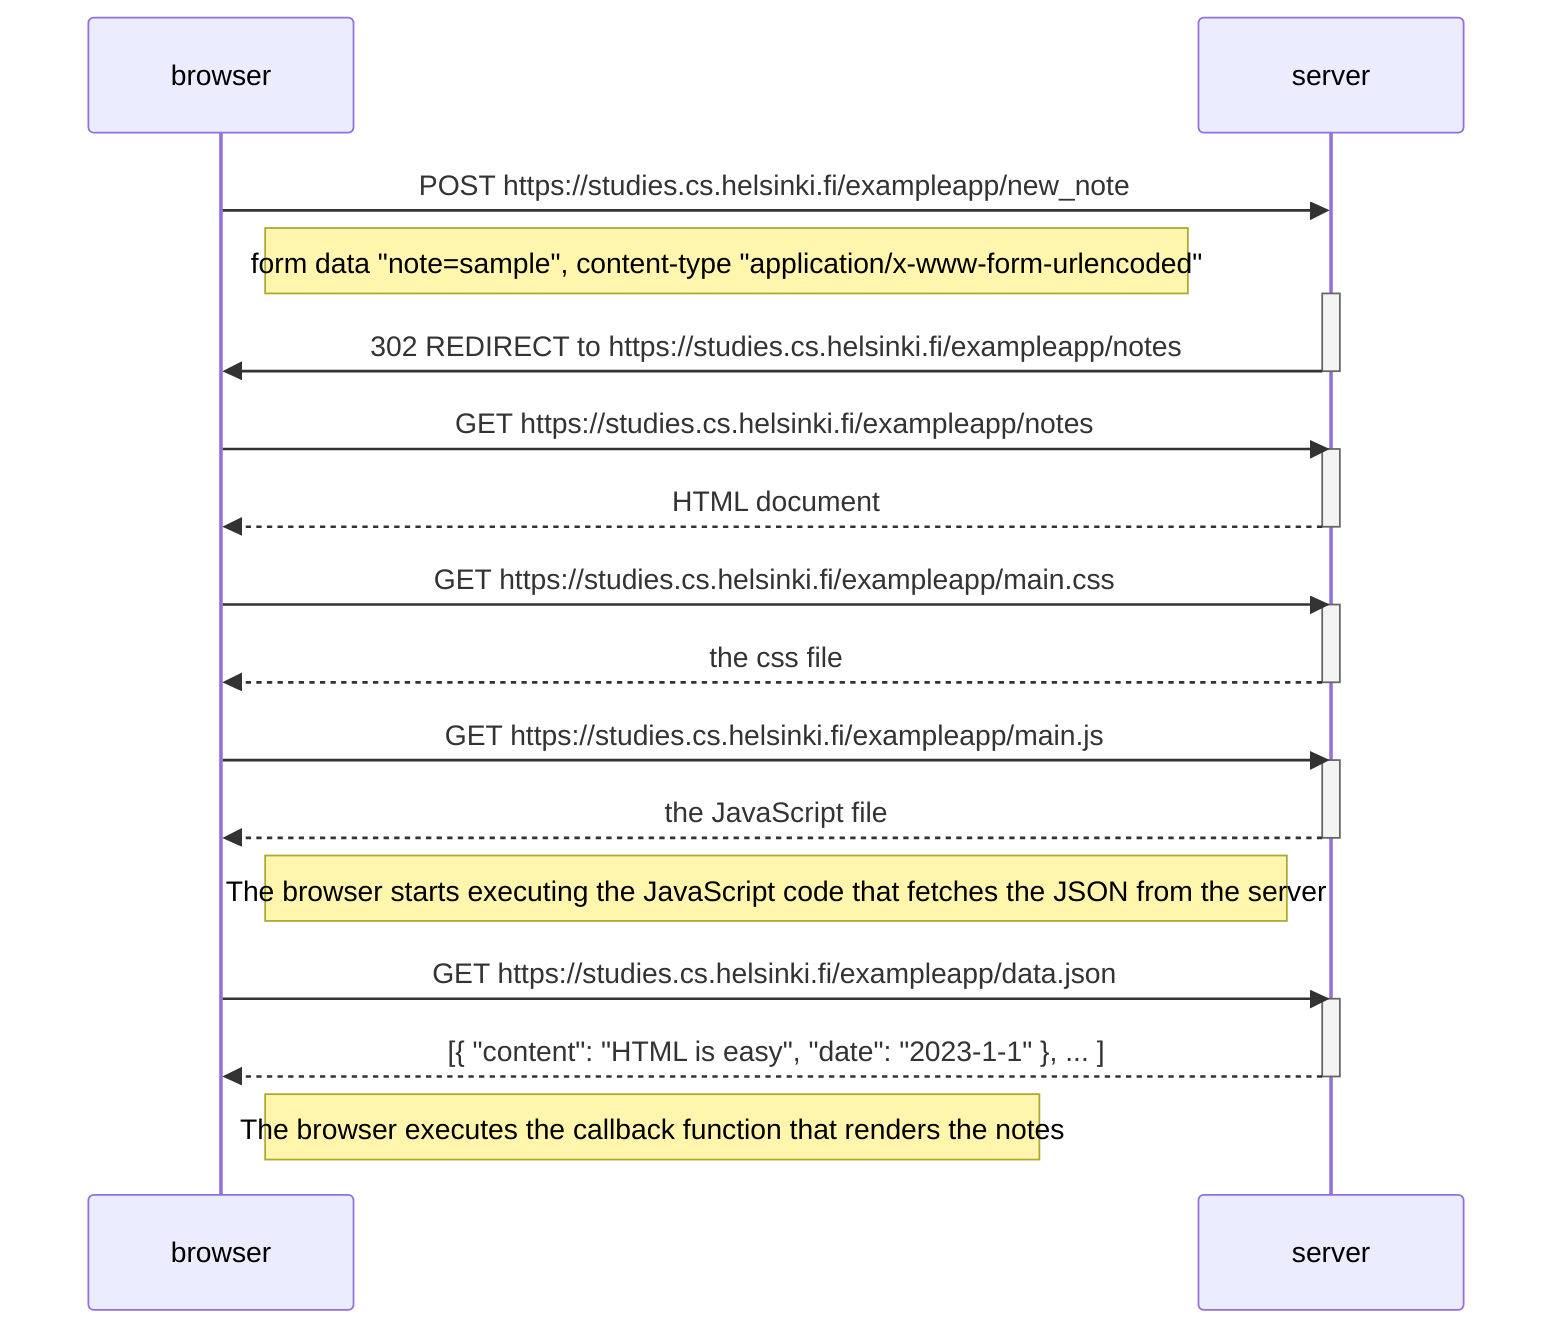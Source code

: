 sequenceDiagram
    participant browser
    participant server
    browser ->> server: POST https://studies.cs.helsinki.fi/exampleapp/new_note
    note right of browser: form data "note=sample", content-type "application/x-www-form-urlencoded"
    activate server
    server ->> browser: 302 REDIRECT to https://studies.cs.helsinki.fi/exampleapp/notes
    deactivate server
    browser ->> server: GET https://studies.cs.helsinki.fi/exampleapp/notes
    activate server
    server -->> browser: HTML document
    deactivate server
    browser ->> server: GET https://studies.cs.helsinki.fi/exampleapp/main.css
    activate server
    server -->> browser: the css file
    deactivate server
    browser ->> server: GET https://studies.cs.helsinki.fi/exampleapp/main.js
    activate server
    server -->> browser: the JavaScript file
    deactivate server
    Note right of browser: The browser starts executing the JavaScript code that fetches the JSON from the server
    browser ->> server: GET https://studies.cs.helsinki.fi/exampleapp/data.json
    activate server
    server -->> browser: [{ "content": "HTML is easy", "date": "2023-1-1" }, ... ]
    deactivate server
    Note right of browser: The browser executes the callback function that renders the notes